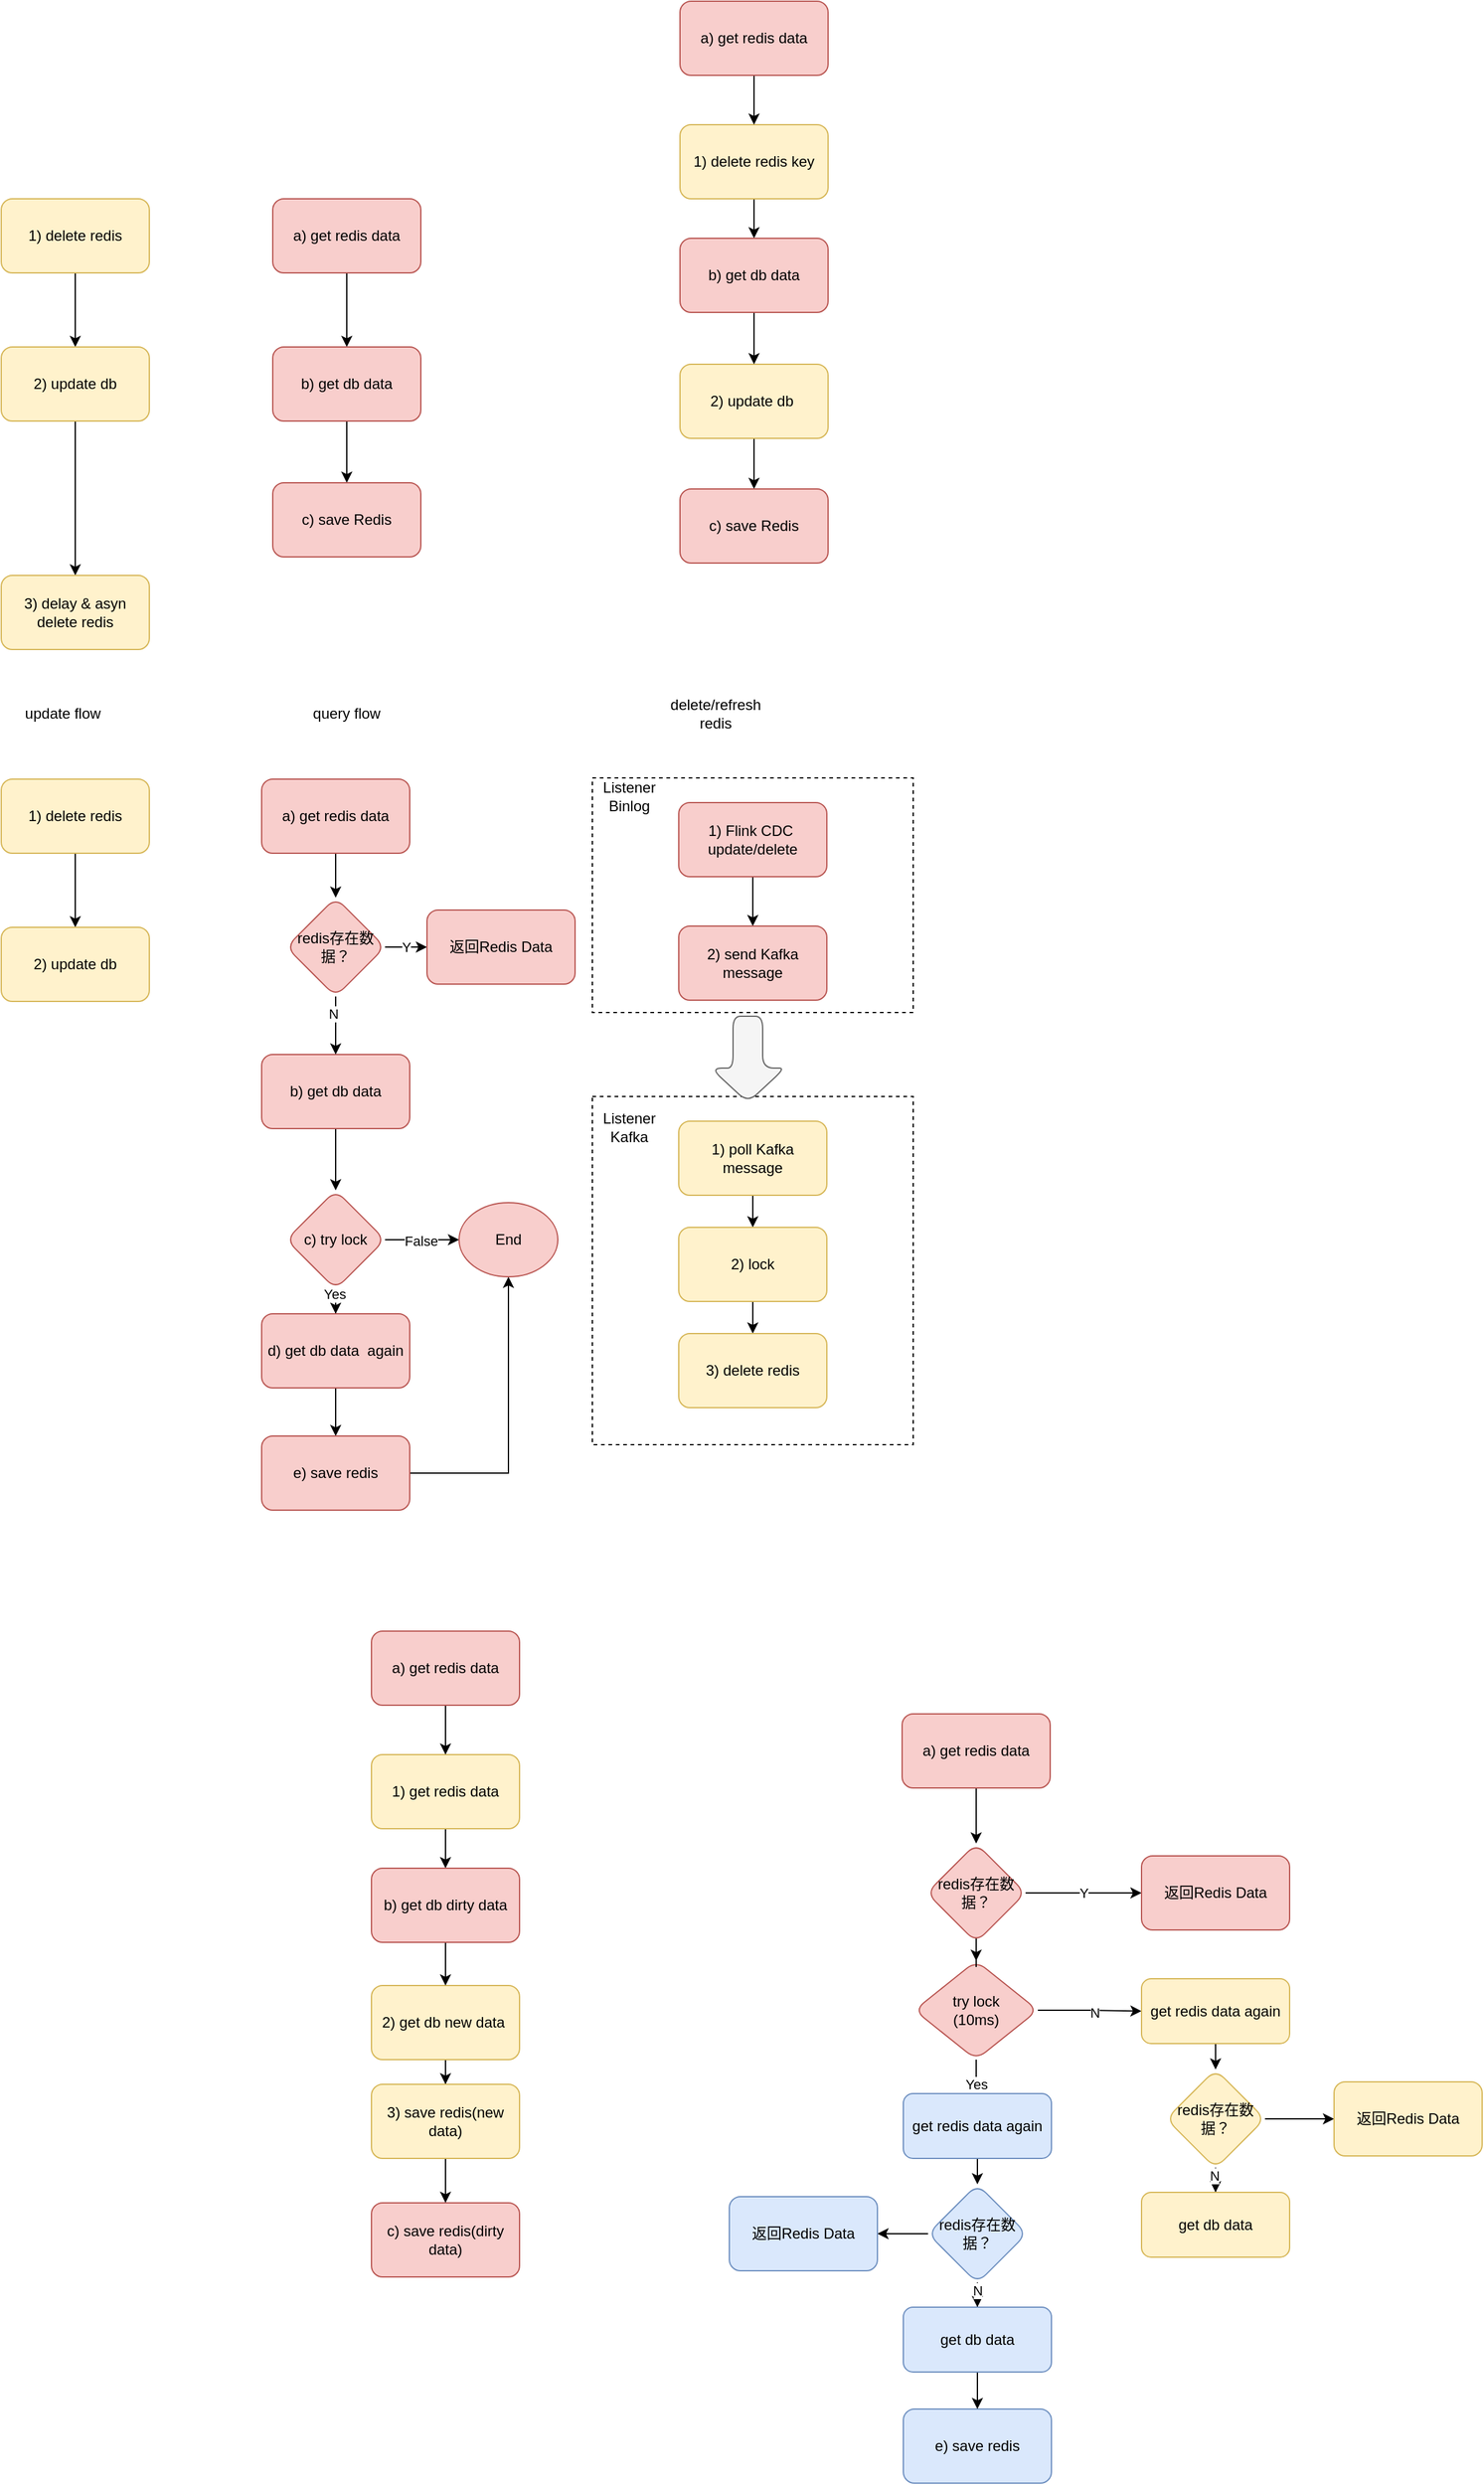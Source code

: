 <mxfile version="17.4.0" type="github">
  <diagram id="C5RBs43oDa-KdzZeNtuy" name="Page-1">
    <mxGraphModel dx="1018" dy="695" grid="1" gridSize="10" guides="1" tooltips="1" connect="1" arrows="1" fold="1" page="1" pageScale="1" pageWidth="827" pageHeight="1169" math="0" shadow="0">
      <root>
        <mxCell id="WIyWlLk6GJQsqaUBKTNV-0" />
        <mxCell id="WIyWlLk6GJQsqaUBKTNV-1" parent="WIyWlLk6GJQsqaUBKTNV-0" />
        <mxCell id="3SKgr9ZGGR313bL_Ix2e-43" value="" style="rounded=0;whiteSpace=wrap;html=1;dashed=1;" parent="WIyWlLk6GJQsqaUBKTNV-1" vertex="1">
          <mxGeometry x="539" y="947" width="260" height="282" as="geometry" />
        </mxCell>
        <mxCell id="3SKgr9ZGGR313bL_Ix2e-41" value="" style="rounded=0;whiteSpace=wrap;html=1;dashed=1;" parent="WIyWlLk6GJQsqaUBKTNV-1" vertex="1">
          <mxGeometry x="539" y="689" width="260" height="190" as="geometry" />
        </mxCell>
        <mxCell id="_LtPAlpesXOF53-wgmh3-6" value="" style="edgeStyle=orthogonalEdgeStyle;rounded=0;orthogonalLoop=1;jettySize=auto;html=1;" parent="WIyWlLk6GJQsqaUBKTNV-1" source="_LtPAlpesXOF53-wgmh3-0" target="_LtPAlpesXOF53-wgmh3-3" edge="1">
          <mxGeometry relative="1" as="geometry" />
        </mxCell>
        <mxCell id="_LtPAlpesXOF53-wgmh3-0" value="1) delete redis key" style="rounded=1;whiteSpace=wrap;html=1;fillColor=#fff2cc;strokeColor=#d6b656;" parent="WIyWlLk6GJQsqaUBKTNV-1" vertex="1">
          <mxGeometry x="610" y="160" width="120" height="60" as="geometry" />
        </mxCell>
        <mxCell id="_LtPAlpesXOF53-wgmh3-8" value="" style="edgeStyle=orthogonalEdgeStyle;rounded=0;orthogonalLoop=1;jettySize=auto;html=1;" parent="WIyWlLk6GJQsqaUBKTNV-1" source="_LtPAlpesXOF53-wgmh3-1" target="_LtPAlpesXOF53-wgmh3-4" edge="1">
          <mxGeometry relative="1" as="geometry" />
        </mxCell>
        <mxCell id="_LtPAlpesXOF53-wgmh3-1" value="2) update db&amp;nbsp;" style="rounded=1;whiteSpace=wrap;html=1;fillColor=#fff2cc;strokeColor=#d6b656;" parent="WIyWlLk6GJQsqaUBKTNV-1" vertex="1">
          <mxGeometry x="610" y="354" width="120" height="60" as="geometry" />
        </mxCell>
        <mxCell id="_LtPAlpesXOF53-wgmh3-5" style="edgeStyle=orthogonalEdgeStyle;rounded=0;orthogonalLoop=1;jettySize=auto;html=1;exitX=0.5;exitY=1;exitDx=0;exitDy=0;entryX=0.5;entryY=0;entryDx=0;entryDy=0;" parent="WIyWlLk6GJQsqaUBKTNV-1" source="_LtPAlpesXOF53-wgmh3-2" target="_LtPAlpesXOF53-wgmh3-0" edge="1">
          <mxGeometry relative="1" as="geometry" />
        </mxCell>
        <mxCell id="_LtPAlpesXOF53-wgmh3-2" value="a) get redis data" style="rounded=1;whiteSpace=wrap;html=1;fillColor=#f8cecc;strokeColor=#b85450;" parent="WIyWlLk6GJQsqaUBKTNV-1" vertex="1">
          <mxGeometry x="610" y="60" width="120" height="60" as="geometry" />
        </mxCell>
        <mxCell id="_LtPAlpesXOF53-wgmh3-7" value="" style="edgeStyle=orthogonalEdgeStyle;rounded=0;orthogonalLoop=1;jettySize=auto;html=1;" parent="WIyWlLk6GJQsqaUBKTNV-1" source="_LtPAlpesXOF53-wgmh3-3" target="_LtPAlpesXOF53-wgmh3-1" edge="1">
          <mxGeometry relative="1" as="geometry" />
        </mxCell>
        <mxCell id="_LtPAlpesXOF53-wgmh3-3" value="b) get db data" style="rounded=1;whiteSpace=wrap;html=1;fillColor=#f8cecc;strokeColor=#b85450;" parent="WIyWlLk6GJQsqaUBKTNV-1" vertex="1">
          <mxGeometry x="610" y="252" width="120" height="60" as="geometry" />
        </mxCell>
        <mxCell id="_LtPAlpesXOF53-wgmh3-4" value="c) save Redis" style="rounded=1;whiteSpace=wrap;html=1;fillColor=#f8cecc;strokeColor=#b85450;" parent="WIyWlLk6GJQsqaUBKTNV-1" vertex="1">
          <mxGeometry x="610" y="455" width="120" height="60" as="geometry" />
        </mxCell>
        <mxCell id="3SKgr9ZGGR313bL_Ix2e-7" value="" style="edgeStyle=orthogonalEdgeStyle;rounded=0;orthogonalLoop=1;jettySize=auto;html=1;" parent="WIyWlLk6GJQsqaUBKTNV-1" source="3SKgr9ZGGR313bL_Ix2e-0" target="3SKgr9ZGGR313bL_Ix2e-1" edge="1">
          <mxGeometry relative="1" as="geometry" />
        </mxCell>
        <mxCell id="3SKgr9ZGGR313bL_Ix2e-0" value="1) delete redis" style="rounded=1;whiteSpace=wrap;html=1;fillColor=#fff2cc;strokeColor=#d6b656;" parent="WIyWlLk6GJQsqaUBKTNV-1" vertex="1">
          <mxGeometry x="60" y="220" width="120" height="60" as="geometry" />
        </mxCell>
        <mxCell id="3SKgr9ZGGR313bL_Ix2e-8" style="edgeStyle=orthogonalEdgeStyle;rounded=0;orthogonalLoop=1;jettySize=auto;html=1;" parent="WIyWlLk6GJQsqaUBKTNV-1" source="3SKgr9ZGGR313bL_Ix2e-1" target="3SKgr9ZGGR313bL_Ix2e-2" edge="1">
          <mxGeometry relative="1" as="geometry" />
        </mxCell>
        <mxCell id="3SKgr9ZGGR313bL_Ix2e-1" value="2) update db" style="rounded=1;whiteSpace=wrap;html=1;fillColor=#fff2cc;strokeColor=#d6b656;" parent="WIyWlLk6GJQsqaUBKTNV-1" vertex="1">
          <mxGeometry x="60" y="340" width="120" height="60" as="geometry" />
        </mxCell>
        <mxCell id="3SKgr9ZGGR313bL_Ix2e-2" value="3) delay &amp;amp; asyn delete redis" style="rounded=1;whiteSpace=wrap;html=1;fillColor=#fff2cc;strokeColor=#d6b656;" parent="WIyWlLk6GJQsqaUBKTNV-1" vertex="1">
          <mxGeometry x="60" y="525" width="120" height="60" as="geometry" />
        </mxCell>
        <mxCell id="3SKgr9ZGGR313bL_Ix2e-9" value="" style="edgeStyle=orthogonalEdgeStyle;rounded=0;orthogonalLoop=1;jettySize=auto;html=1;" parent="WIyWlLk6GJQsqaUBKTNV-1" source="3SKgr9ZGGR313bL_Ix2e-4" target="3SKgr9ZGGR313bL_Ix2e-5" edge="1">
          <mxGeometry relative="1" as="geometry" />
        </mxCell>
        <mxCell id="3SKgr9ZGGR313bL_Ix2e-4" value="a) get redis data" style="rounded=1;whiteSpace=wrap;html=1;fillColor=#f8cecc;strokeColor=#b85450;" parent="WIyWlLk6GJQsqaUBKTNV-1" vertex="1">
          <mxGeometry x="280" y="220" width="120" height="60" as="geometry" />
        </mxCell>
        <mxCell id="3SKgr9ZGGR313bL_Ix2e-10" value="" style="edgeStyle=orthogonalEdgeStyle;rounded=0;orthogonalLoop=1;jettySize=auto;html=1;" parent="WIyWlLk6GJQsqaUBKTNV-1" source="3SKgr9ZGGR313bL_Ix2e-5" target="3SKgr9ZGGR313bL_Ix2e-6" edge="1">
          <mxGeometry relative="1" as="geometry" />
        </mxCell>
        <mxCell id="3SKgr9ZGGR313bL_Ix2e-5" value="b) get db data" style="rounded=1;whiteSpace=wrap;html=1;fillColor=#f8cecc;strokeColor=#b85450;" parent="WIyWlLk6GJQsqaUBKTNV-1" vertex="1">
          <mxGeometry x="280" y="340" width="120" height="60" as="geometry" />
        </mxCell>
        <mxCell id="3SKgr9ZGGR313bL_Ix2e-6" value="c) save Redis" style="rounded=1;whiteSpace=wrap;html=1;fillColor=#f8cecc;strokeColor=#b85450;" parent="WIyWlLk6GJQsqaUBKTNV-1" vertex="1">
          <mxGeometry x="280" y="450" width="120" height="60" as="geometry" />
        </mxCell>
        <mxCell id="3SKgr9ZGGR313bL_Ix2e-11" value="" style="edgeStyle=orthogonalEdgeStyle;rounded=0;orthogonalLoop=1;jettySize=auto;html=1;" parent="WIyWlLk6GJQsqaUBKTNV-1" source="3SKgr9ZGGR313bL_Ix2e-12" target="3SKgr9ZGGR313bL_Ix2e-13" edge="1">
          <mxGeometry relative="1" as="geometry" />
        </mxCell>
        <mxCell id="3SKgr9ZGGR313bL_Ix2e-12" value="1) delete redis" style="rounded=1;whiteSpace=wrap;html=1;fillColor=#fff2cc;strokeColor=#d6b656;" parent="WIyWlLk6GJQsqaUBKTNV-1" vertex="1">
          <mxGeometry x="60" y="690" width="120" height="60" as="geometry" />
        </mxCell>
        <mxCell id="3SKgr9ZGGR313bL_Ix2e-13" value="2) update db" style="rounded=1;whiteSpace=wrap;html=1;fillColor=#fff2cc;strokeColor=#d6b656;" parent="WIyWlLk6GJQsqaUBKTNV-1" vertex="1">
          <mxGeometry x="60" y="810" width="120" height="60" as="geometry" />
        </mxCell>
        <mxCell id="3SKgr9ZGGR313bL_Ix2e-14" value="update flow" style="text;html=1;strokeColor=none;fillColor=none;align=center;verticalAlign=middle;whiteSpace=wrap;rounded=0;" parent="WIyWlLk6GJQsqaUBKTNV-1" vertex="1">
          <mxGeometry x="70" y="622" width="80" height="30" as="geometry" />
        </mxCell>
        <mxCell id="3SKgr9ZGGR313bL_Ix2e-56" value="" style="edgeStyle=orthogonalEdgeStyle;rounded=0;orthogonalLoop=1;jettySize=auto;html=1;" parent="WIyWlLk6GJQsqaUBKTNV-1" source="3SKgr9ZGGR313bL_Ix2e-16" target="3SKgr9ZGGR313bL_Ix2e-55" edge="1">
          <mxGeometry relative="1" as="geometry" />
        </mxCell>
        <mxCell id="3SKgr9ZGGR313bL_Ix2e-16" value="a) get redis data" style="rounded=1;whiteSpace=wrap;html=1;fillColor=#f8cecc;strokeColor=#b85450;" parent="WIyWlLk6GJQsqaUBKTNV-1" vertex="1">
          <mxGeometry x="271" y="690" width="120" height="60" as="geometry" />
        </mxCell>
        <mxCell id="3SKgr9ZGGR313bL_Ix2e-21" value="" style="edgeStyle=orthogonalEdgeStyle;rounded=0;orthogonalLoop=1;jettySize=auto;html=1;" parent="WIyWlLk6GJQsqaUBKTNV-1" source="3SKgr9ZGGR313bL_Ix2e-17" target="3SKgr9ZGGR313bL_Ix2e-20" edge="1">
          <mxGeometry relative="1" as="geometry" />
        </mxCell>
        <mxCell id="3SKgr9ZGGR313bL_Ix2e-17" value="b) get db data" style="rounded=1;whiteSpace=wrap;html=1;fillColor=#f8cecc;strokeColor=#b85450;" parent="WIyWlLk6GJQsqaUBKTNV-1" vertex="1">
          <mxGeometry x="271" y="913" width="120" height="60" as="geometry" />
        </mxCell>
        <mxCell id="3SKgr9ZGGR313bL_Ix2e-23" value="" style="edgeStyle=orthogonalEdgeStyle;rounded=0;orthogonalLoop=1;jettySize=auto;html=1;" parent="WIyWlLk6GJQsqaUBKTNV-1" source="3SKgr9ZGGR313bL_Ix2e-20" target="3SKgr9ZGGR313bL_Ix2e-22" edge="1">
          <mxGeometry relative="1" as="geometry" />
        </mxCell>
        <mxCell id="3SKgr9ZGGR313bL_Ix2e-31" value="Yes" style="edgeLabel;html=1;align=center;verticalAlign=middle;resizable=0;points=[];" parent="3SKgr9ZGGR313bL_Ix2e-23" vertex="1" connectable="0">
          <mxGeometry x="0.467" y="-1" relative="1" as="geometry">
            <mxPoint as="offset" />
          </mxGeometry>
        </mxCell>
        <mxCell id="3SKgr9ZGGR313bL_Ix2e-29" value="" style="edgeStyle=orthogonalEdgeStyle;rounded=0;orthogonalLoop=1;jettySize=auto;html=1;" parent="WIyWlLk6GJQsqaUBKTNV-1" source="3SKgr9ZGGR313bL_Ix2e-20" target="3SKgr9ZGGR313bL_Ix2e-28" edge="1">
          <mxGeometry relative="1" as="geometry" />
        </mxCell>
        <mxCell id="3SKgr9ZGGR313bL_Ix2e-32" value="False" style="edgeLabel;html=1;align=center;verticalAlign=middle;resizable=0;points=[];" parent="3SKgr9ZGGR313bL_Ix2e-29" vertex="1" connectable="0">
          <mxGeometry x="-0.033" y="-1" relative="1" as="geometry">
            <mxPoint as="offset" />
          </mxGeometry>
        </mxCell>
        <mxCell id="3SKgr9ZGGR313bL_Ix2e-20" value="c) try lock" style="rhombus;whiteSpace=wrap;html=1;fillColor=#f8cecc;strokeColor=#b85450;rounded=1;" parent="WIyWlLk6GJQsqaUBKTNV-1" vertex="1">
          <mxGeometry x="291" y="1023" width="80" height="80" as="geometry" />
        </mxCell>
        <mxCell id="3SKgr9ZGGR313bL_Ix2e-25" value="" style="edgeStyle=orthogonalEdgeStyle;rounded=0;orthogonalLoop=1;jettySize=auto;html=1;" parent="WIyWlLk6GJQsqaUBKTNV-1" source="3SKgr9ZGGR313bL_Ix2e-22" target="3SKgr9ZGGR313bL_Ix2e-24" edge="1">
          <mxGeometry relative="1" as="geometry" />
        </mxCell>
        <mxCell id="3SKgr9ZGGR313bL_Ix2e-22" value="d) get db data &amp;nbsp;again" style="whiteSpace=wrap;html=1;fillColor=#f8cecc;strokeColor=#b85450;rounded=1;" parent="WIyWlLk6GJQsqaUBKTNV-1" vertex="1">
          <mxGeometry x="271" y="1123" width="120" height="60" as="geometry" />
        </mxCell>
        <mxCell id="3SKgr9ZGGR313bL_Ix2e-30" style="edgeStyle=orthogonalEdgeStyle;rounded=0;orthogonalLoop=1;jettySize=auto;html=1;exitX=1;exitY=0.5;exitDx=0;exitDy=0;entryX=0.5;entryY=1;entryDx=0;entryDy=0;" parent="WIyWlLk6GJQsqaUBKTNV-1" source="3SKgr9ZGGR313bL_Ix2e-24" target="3SKgr9ZGGR313bL_Ix2e-28" edge="1">
          <mxGeometry relative="1" as="geometry" />
        </mxCell>
        <mxCell id="3SKgr9ZGGR313bL_Ix2e-24" value="e) save redis" style="whiteSpace=wrap;html=1;fillColor=#f8cecc;strokeColor=#b85450;rounded=1;" parent="WIyWlLk6GJQsqaUBKTNV-1" vertex="1">
          <mxGeometry x="271" y="1222" width="120" height="60" as="geometry" />
        </mxCell>
        <mxCell id="3SKgr9ZGGR313bL_Ix2e-28" value="End" style="ellipse;whiteSpace=wrap;html=1;fillColor=#f8cecc;strokeColor=#b85450;rounded=1;" parent="WIyWlLk6GJQsqaUBKTNV-1" vertex="1">
          <mxGeometry x="431" y="1033" width="80" height="60" as="geometry" />
        </mxCell>
        <mxCell id="3SKgr9ZGGR313bL_Ix2e-33" value="query flow" style="text;html=1;strokeColor=none;fillColor=none;align=center;verticalAlign=middle;whiteSpace=wrap;rounded=0;" parent="WIyWlLk6GJQsqaUBKTNV-1" vertex="1">
          <mxGeometry x="300" y="622" width="80" height="30" as="geometry" />
        </mxCell>
        <mxCell id="3SKgr9ZGGR313bL_Ix2e-36" value="" style="edgeStyle=orthogonalEdgeStyle;rounded=0;orthogonalLoop=1;jettySize=auto;html=1;" parent="WIyWlLk6GJQsqaUBKTNV-1" source="3SKgr9ZGGR313bL_Ix2e-34" target="3SKgr9ZGGR313bL_Ix2e-35" edge="1">
          <mxGeometry relative="1" as="geometry" />
        </mxCell>
        <mxCell id="3SKgr9ZGGR313bL_Ix2e-34" value="1) Flink CDC&amp;nbsp;&lt;br&gt;update/delete" style="rounded=1;whiteSpace=wrap;html=1;fillColor=#f8cecc;strokeColor=#b85450;" parent="WIyWlLk6GJQsqaUBKTNV-1" vertex="1">
          <mxGeometry x="609" y="709" width="120" height="60" as="geometry" />
        </mxCell>
        <mxCell id="3SKgr9ZGGR313bL_Ix2e-35" value="2) send Kafka message" style="whiteSpace=wrap;html=1;fillColor=#f8cecc;strokeColor=#b85450;rounded=1;" parent="WIyWlLk6GJQsqaUBKTNV-1" vertex="1">
          <mxGeometry x="609" y="809" width="120" height="60" as="geometry" />
        </mxCell>
        <mxCell id="3SKgr9ZGGR313bL_Ix2e-48" value="" style="edgeStyle=orthogonalEdgeStyle;rounded=0;orthogonalLoop=1;jettySize=auto;html=1;" parent="WIyWlLk6GJQsqaUBKTNV-1" source="3SKgr9ZGGR313bL_Ix2e-37" target="3SKgr9ZGGR313bL_Ix2e-47" edge="1">
          <mxGeometry relative="1" as="geometry" />
        </mxCell>
        <mxCell id="3SKgr9ZGGR313bL_Ix2e-37" value="1) poll Kafka message" style="whiteSpace=wrap;html=1;fillColor=#fff2cc;strokeColor=#d6b656;rounded=1;" parent="WIyWlLk6GJQsqaUBKTNV-1" vertex="1">
          <mxGeometry x="609" y="967" width="120" height="60" as="geometry" />
        </mxCell>
        <mxCell id="3SKgr9ZGGR313bL_Ix2e-42" value="Listener Binlog" style="text;html=1;strokeColor=none;fillColor=none;align=center;verticalAlign=middle;whiteSpace=wrap;rounded=0;" parent="WIyWlLk6GJQsqaUBKTNV-1" vertex="1">
          <mxGeometry x="539" y="689" width="60" height="30" as="geometry" />
        </mxCell>
        <mxCell id="3SKgr9ZGGR313bL_Ix2e-44" value="Listener Kafka" style="text;html=1;strokeColor=none;fillColor=none;align=center;verticalAlign=middle;whiteSpace=wrap;rounded=0;" parent="WIyWlLk6GJQsqaUBKTNV-1" vertex="1">
          <mxGeometry x="539" y="957" width="60" height="30" as="geometry" />
        </mxCell>
        <mxCell id="3SKgr9ZGGR313bL_Ix2e-50" value="" style="edgeStyle=orthogonalEdgeStyle;rounded=0;orthogonalLoop=1;jettySize=auto;html=1;" parent="WIyWlLk6GJQsqaUBKTNV-1" source="3SKgr9ZGGR313bL_Ix2e-47" target="3SKgr9ZGGR313bL_Ix2e-49" edge="1">
          <mxGeometry relative="1" as="geometry" />
        </mxCell>
        <mxCell id="3SKgr9ZGGR313bL_Ix2e-47" value="2) lock" style="whiteSpace=wrap;html=1;fillColor=#fff2cc;strokeColor=#d6b656;rounded=1;" parent="WIyWlLk6GJQsqaUBKTNV-1" vertex="1">
          <mxGeometry x="609" y="1053" width="120" height="60" as="geometry" />
        </mxCell>
        <mxCell id="3SKgr9ZGGR313bL_Ix2e-49" value="3) delete redis" style="whiteSpace=wrap;html=1;fillColor=#fff2cc;strokeColor=#d6b656;rounded=1;" parent="WIyWlLk6GJQsqaUBKTNV-1" vertex="1">
          <mxGeometry x="609" y="1139" width="120" height="60" as="geometry" />
        </mxCell>
        <mxCell id="3SKgr9ZGGR313bL_Ix2e-51" value="delete/refresh redis" style="text;html=1;strokeColor=none;fillColor=none;align=center;verticalAlign=middle;whiteSpace=wrap;rounded=0;" parent="WIyWlLk6GJQsqaUBKTNV-1" vertex="1">
          <mxGeometry x="599" y="622" width="80" height="30" as="geometry" />
        </mxCell>
        <mxCell id="3SKgr9ZGGR313bL_Ix2e-58" value="Y" style="edgeStyle=orthogonalEdgeStyle;rounded=0;orthogonalLoop=1;jettySize=auto;html=1;" parent="WIyWlLk6GJQsqaUBKTNV-1" source="3SKgr9ZGGR313bL_Ix2e-55" target="3SKgr9ZGGR313bL_Ix2e-57" edge="1">
          <mxGeometry relative="1" as="geometry" />
        </mxCell>
        <mxCell id="3SKgr9ZGGR313bL_Ix2e-59" value="" style="edgeStyle=orthogonalEdgeStyle;rounded=0;orthogonalLoop=1;jettySize=auto;html=1;" parent="WIyWlLk6GJQsqaUBKTNV-1" source="3SKgr9ZGGR313bL_Ix2e-55" target="3SKgr9ZGGR313bL_Ix2e-17" edge="1">
          <mxGeometry relative="1" as="geometry" />
        </mxCell>
        <mxCell id="3SKgr9ZGGR313bL_Ix2e-60" value="N" style="edgeLabel;html=1;align=center;verticalAlign=middle;resizable=0;points=[];" parent="3SKgr9ZGGR313bL_Ix2e-59" vertex="1" connectable="0">
          <mxGeometry x="-0.404" y="-2" relative="1" as="geometry">
            <mxPoint as="offset" />
          </mxGeometry>
        </mxCell>
        <mxCell id="3SKgr9ZGGR313bL_Ix2e-55" value="redis存在数据？" style="rhombus;whiteSpace=wrap;html=1;fillColor=#f8cecc;strokeColor=#b85450;rounded=1;" parent="WIyWlLk6GJQsqaUBKTNV-1" vertex="1">
          <mxGeometry x="291" y="786" width="80" height="80" as="geometry" />
        </mxCell>
        <mxCell id="3SKgr9ZGGR313bL_Ix2e-57" value="返回Redis Data" style="whiteSpace=wrap;html=1;fillColor=#f8cecc;strokeColor=#b85450;rounded=1;" parent="WIyWlLk6GJQsqaUBKTNV-1" vertex="1">
          <mxGeometry x="405" y="796" width="120" height="60" as="geometry" />
        </mxCell>
        <mxCell id="c7k45tzmaXSobuCK7NMn-1" value="" style="shape=singleArrow;whiteSpace=wrap;html=1;arrowWidth=0.4;arrowSize=0.4;fillColor=#f5f5f5;strokeColor=#666666;rounded=1;rotation=90;fontColor=#333333;" parent="WIyWlLk6GJQsqaUBKTNV-1" vertex="1">
          <mxGeometry x="630" y="887" width="70" height="60" as="geometry" />
        </mxCell>
        <mxCell id="c7k45tzmaXSobuCK7NMn-7" value="" style="edgeStyle=orthogonalEdgeStyle;rounded=0;orthogonalLoop=1;jettySize=auto;html=1;" parent="WIyWlLk6GJQsqaUBKTNV-1" source="c7k45tzmaXSobuCK7NMn-8" target="c7k45tzmaXSobuCK7NMn-14" edge="1">
          <mxGeometry relative="1" as="geometry" />
        </mxCell>
        <mxCell id="c7k45tzmaXSobuCK7NMn-8" value="1) get redis data" style="rounded=1;whiteSpace=wrap;html=1;fillColor=#fff2cc;strokeColor=#d6b656;" parent="WIyWlLk6GJQsqaUBKTNV-1" vertex="1">
          <mxGeometry x="360" y="1480" width="120" height="60" as="geometry" />
        </mxCell>
        <mxCell id="c7k45tzmaXSobuCK7NMn-17" value="" style="edgeStyle=orthogonalEdgeStyle;rounded=0;orthogonalLoop=1;jettySize=auto;html=1;" parent="WIyWlLk6GJQsqaUBKTNV-1" source="c7k45tzmaXSobuCK7NMn-10" target="c7k45tzmaXSobuCK7NMn-16" edge="1">
          <mxGeometry relative="1" as="geometry" />
        </mxCell>
        <mxCell id="c7k45tzmaXSobuCK7NMn-10" value="2) get db new data&amp;nbsp;" style="rounded=1;whiteSpace=wrap;html=1;fillColor=#fff2cc;strokeColor=#d6b656;" parent="WIyWlLk6GJQsqaUBKTNV-1" vertex="1">
          <mxGeometry x="360" y="1667" width="120" height="60" as="geometry" />
        </mxCell>
        <mxCell id="c7k45tzmaXSobuCK7NMn-11" style="edgeStyle=orthogonalEdgeStyle;rounded=0;orthogonalLoop=1;jettySize=auto;html=1;exitX=0.5;exitY=1;exitDx=0;exitDy=0;entryX=0.5;entryY=0;entryDx=0;entryDy=0;" parent="WIyWlLk6GJQsqaUBKTNV-1" source="c7k45tzmaXSobuCK7NMn-12" target="c7k45tzmaXSobuCK7NMn-8" edge="1">
          <mxGeometry relative="1" as="geometry" />
        </mxCell>
        <mxCell id="c7k45tzmaXSobuCK7NMn-12" value="a) get redis data" style="rounded=1;whiteSpace=wrap;html=1;fillColor=#f8cecc;strokeColor=#b85450;" parent="WIyWlLk6GJQsqaUBKTNV-1" vertex="1">
          <mxGeometry x="360" y="1380" width="120" height="60" as="geometry" />
        </mxCell>
        <mxCell id="c7k45tzmaXSobuCK7NMn-13" value="" style="edgeStyle=orthogonalEdgeStyle;rounded=0;orthogonalLoop=1;jettySize=auto;html=1;" parent="WIyWlLk6GJQsqaUBKTNV-1" source="c7k45tzmaXSobuCK7NMn-14" target="c7k45tzmaXSobuCK7NMn-10" edge="1">
          <mxGeometry relative="1" as="geometry" />
        </mxCell>
        <mxCell id="c7k45tzmaXSobuCK7NMn-14" value="b) get db dirty data" style="rounded=1;whiteSpace=wrap;html=1;fillColor=#f8cecc;strokeColor=#b85450;" parent="WIyWlLk6GJQsqaUBKTNV-1" vertex="1">
          <mxGeometry x="360" y="1572" width="120" height="60" as="geometry" />
        </mxCell>
        <mxCell id="c7k45tzmaXSobuCK7NMn-15" value="c) save redis(dirty data)" style="rounded=1;whiteSpace=wrap;html=1;fillColor=#f8cecc;strokeColor=#b85450;" parent="WIyWlLk6GJQsqaUBKTNV-1" vertex="1">
          <mxGeometry x="360" y="1843" width="120" height="60" as="geometry" />
        </mxCell>
        <mxCell id="c7k45tzmaXSobuCK7NMn-18" value="" style="edgeStyle=orthogonalEdgeStyle;rounded=0;orthogonalLoop=1;jettySize=auto;html=1;" parent="WIyWlLk6GJQsqaUBKTNV-1" source="c7k45tzmaXSobuCK7NMn-16" target="c7k45tzmaXSobuCK7NMn-15" edge="1">
          <mxGeometry relative="1" as="geometry" />
        </mxCell>
        <mxCell id="c7k45tzmaXSobuCK7NMn-16" value="3) save redis(new data)" style="whiteSpace=wrap;html=1;fillColor=#fff2cc;strokeColor=#d6b656;rounded=1;" parent="WIyWlLk6GJQsqaUBKTNV-1" vertex="1">
          <mxGeometry x="360" y="1747" width="120" height="60" as="geometry" />
        </mxCell>
        <mxCell id="ZaeUQlYOTG9wQ9U5U9p0-0" value="" style="edgeStyle=orthogonalEdgeStyle;rounded=0;orthogonalLoop=1;jettySize=auto;html=1;" edge="1" parent="WIyWlLk6GJQsqaUBKTNV-1" source="ZaeUQlYOTG9wQ9U5U9p0-1" target="ZaeUQlYOTG9wQ9U5U9p0-17">
          <mxGeometry relative="1" as="geometry" />
        </mxCell>
        <mxCell id="ZaeUQlYOTG9wQ9U5U9p0-1" value="a) get redis data" style="rounded=1;whiteSpace=wrap;html=1;fillColor=#f8cecc;strokeColor=#b85450;" vertex="1" parent="WIyWlLk6GJQsqaUBKTNV-1">
          <mxGeometry x="790" y="1447" width="120" height="60" as="geometry" />
        </mxCell>
        <mxCell id="ZaeUQlYOTG9wQ9U5U9p0-4" value="" style="edgeStyle=orthogonalEdgeStyle;rounded=0;orthogonalLoop=1;jettySize=auto;html=1;" edge="1" parent="WIyWlLk6GJQsqaUBKTNV-1" source="ZaeUQlYOTG9wQ9U5U9p0-8" target="ZaeUQlYOTG9wQ9U5U9p0-10">
          <mxGeometry relative="1" as="geometry" />
        </mxCell>
        <mxCell id="ZaeUQlYOTG9wQ9U5U9p0-5" value="Yes" style="edgeLabel;html=1;align=center;verticalAlign=middle;resizable=0;points=[];" vertex="1" connectable="0" parent="ZaeUQlYOTG9wQ9U5U9p0-4">
          <mxGeometry x="0.467" y="-1" relative="1" as="geometry">
            <mxPoint as="offset" />
          </mxGeometry>
        </mxCell>
        <mxCell id="ZaeUQlYOTG9wQ9U5U9p0-37" value="" style="edgeStyle=orthogonalEdgeStyle;rounded=0;orthogonalLoop=1;jettySize=auto;html=1;" edge="1" parent="WIyWlLk6GJQsqaUBKTNV-1" source="ZaeUQlYOTG9wQ9U5U9p0-8" target="ZaeUQlYOTG9wQ9U5U9p0-33">
          <mxGeometry relative="1" as="geometry" />
        </mxCell>
        <mxCell id="ZaeUQlYOTG9wQ9U5U9p0-46" value="N" style="edgeLabel;html=1;align=center;verticalAlign=middle;resizable=0;points=[];" vertex="1" connectable="0" parent="ZaeUQlYOTG9wQ9U5U9p0-37">
          <mxGeometry x="0.08" y="-1" relative="1" as="geometry">
            <mxPoint as="offset" />
          </mxGeometry>
        </mxCell>
        <mxCell id="ZaeUQlYOTG9wQ9U5U9p0-8" value="try lock&lt;br&gt;(10ms)" style="rhombus;whiteSpace=wrap;html=1;fillColor=#f8cecc;strokeColor=#b85450;rounded=1;" vertex="1" parent="WIyWlLk6GJQsqaUBKTNV-1">
          <mxGeometry x="800" y="1647" width="100" height="80" as="geometry" />
        </mxCell>
        <mxCell id="ZaeUQlYOTG9wQ9U5U9p0-24" value="" style="edgeStyle=orthogonalEdgeStyle;rounded=0;orthogonalLoop=1;jettySize=auto;html=1;" edge="1" parent="WIyWlLk6GJQsqaUBKTNV-1" source="ZaeUQlYOTG9wQ9U5U9p0-10" target="ZaeUQlYOTG9wQ9U5U9p0-22">
          <mxGeometry relative="1" as="geometry" />
        </mxCell>
        <mxCell id="ZaeUQlYOTG9wQ9U5U9p0-10" value="get redis data again" style="whiteSpace=wrap;html=1;fillColor=#dae8fc;strokeColor=#6c8ebf;rounded=1;" vertex="1" parent="WIyWlLk6GJQsqaUBKTNV-1">
          <mxGeometry x="791" y="1754.5" width="120" height="52.5" as="geometry" />
        </mxCell>
        <mxCell id="ZaeUQlYOTG9wQ9U5U9p0-12" value="e) save redis" style="whiteSpace=wrap;html=1;fillColor=#dae8fc;strokeColor=#6c8ebf;rounded=1;" vertex="1" parent="WIyWlLk6GJQsqaUBKTNV-1">
          <mxGeometry x="791" y="2010" width="120" height="60" as="geometry" />
        </mxCell>
        <mxCell id="ZaeUQlYOTG9wQ9U5U9p0-14" value="Y" style="edgeStyle=orthogonalEdgeStyle;rounded=0;orthogonalLoop=1;jettySize=auto;html=1;" edge="1" parent="WIyWlLk6GJQsqaUBKTNV-1" source="ZaeUQlYOTG9wQ9U5U9p0-17" target="ZaeUQlYOTG9wQ9U5U9p0-18">
          <mxGeometry relative="1" as="geometry" />
        </mxCell>
        <mxCell id="ZaeUQlYOTG9wQ9U5U9p0-30" value="" style="edgeStyle=orthogonalEdgeStyle;rounded=0;orthogonalLoop=1;jettySize=auto;html=1;" edge="1" parent="WIyWlLk6GJQsqaUBKTNV-1" source="ZaeUQlYOTG9wQ9U5U9p0-17" target="ZaeUQlYOTG9wQ9U5U9p0-8">
          <mxGeometry relative="1" as="geometry" />
        </mxCell>
        <mxCell id="ZaeUQlYOTG9wQ9U5U9p0-17" value="redis存在数据？" style="rhombus;whiteSpace=wrap;html=1;fillColor=#f8cecc;strokeColor=#b85450;rounded=1;" vertex="1" parent="WIyWlLk6GJQsqaUBKTNV-1">
          <mxGeometry x="810" y="1552" width="80" height="80" as="geometry" />
        </mxCell>
        <mxCell id="ZaeUQlYOTG9wQ9U5U9p0-18" value="返回Redis Data" style="whiteSpace=wrap;html=1;fillColor=#f8cecc;strokeColor=#b85450;rounded=1;" vertex="1" parent="WIyWlLk6GJQsqaUBKTNV-1">
          <mxGeometry x="984" y="1562" width="120" height="60" as="geometry" />
        </mxCell>
        <mxCell id="ZaeUQlYOTG9wQ9U5U9p0-28" value="" style="edgeStyle=orthogonalEdgeStyle;rounded=0;orthogonalLoop=1;jettySize=auto;html=1;" edge="1" parent="WIyWlLk6GJQsqaUBKTNV-1" source="ZaeUQlYOTG9wQ9U5U9p0-22" target="ZaeUQlYOTG9wQ9U5U9p0-27">
          <mxGeometry relative="1" as="geometry" />
        </mxCell>
        <mxCell id="ZaeUQlYOTG9wQ9U5U9p0-40" value="N" style="edgeLabel;html=1;align=center;verticalAlign=middle;resizable=0;points=[];" vertex="1" connectable="0" parent="ZaeUQlYOTG9wQ9U5U9p0-28">
          <mxGeometry x="0.554" relative="1" as="geometry">
            <mxPoint as="offset" />
          </mxGeometry>
        </mxCell>
        <mxCell id="ZaeUQlYOTG9wQ9U5U9p0-45" value="" style="edgeStyle=orthogonalEdgeStyle;rounded=0;orthogonalLoop=1;jettySize=auto;html=1;" edge="1" parent="WIyWlLk6GJQsqaUBKTNV-1" source="ZaeUQlYOTG9wQ9U5U9p0-22" target="ZaeUQlYOTG9wQ9U5U9p0-44">
          <mxGeometry relative="1" as="geometry" />
        </mxCell>
        <mxCell id="ZaeUQlYOTG9wQ9U5U9p0-22" value="redis存在数据？" style="rhombus;whiteSpace=wrap;html=1;fillColor=#dae8fc;strokeColor=#6c8ebf;rounded=1;" vertex="1" parent="WIyWlLk6GJQsqaUBKTNV-1">
          <mxGeometry x="811" y="1828" width="80" height="80" as="geometry" />
        </mxCell>
        <mxCell id="ZaeUQlYOTG9wQ9U5U9p0-29" value="" style="edgeStyle=orthogonalEdgeStyle;rounded=0;orthogonalLoop=1;jettySize=auto;html=1;" edge="1" parent="WIyWlLk6GJQsqaUBKTNV-1" source="ZaeUQlYOTG9wQ9U5U9p0-27" target="ZaeUQlYOTG9wQ9U5U9p0-12">
          <mxGeometry relative="1" as="geometry" />
        </mxCell>
        <mxCell id="ZaeUQlYOTG9wQ9U5U9p0-27" value="get db data" style="whiteSpace=wrap;html=1;fillColor=#dae8fc;strokeColor=#6c8ebf;rounded=1;" vertex="1" parent="WIyWlLk6GJQsqaUBKTNV-1">
          <mxGeometry x="791" y="1927.5" width="120" height="52.5" as="geometry" />
        </mxCell>
        <mxCell id="ZaeUQlYOTG9wQ9U5U9p0-32" value="" style="edgeStyle=orthogonalEdgeStyle;rounded=0;orthogonalLoop=1;jettySize=auto;html=1;" edge="1" parent="WIyWlLk6GJQsqaUBKTNV-1" source="ZaeUQlYOTG9wQ9U5U9p0-33" target="ZaeUQlYOTG9wQ9U5U9p0-35">
          <mxGeometry relative="1" as="geometry" />
        </mxCell>
        <mxCell id="ZaeUQlYOTG9wQ9U5U9p0-33" value="get redis data again" style="whiteSpace=wrap;html=1;fillColor=#fff2cc;strokeColor=#d6b656;rounded=1;" vertex="1" parent="WIyWlLk6GJQsqaUBKTNV-1">
          <mxGeometry x="984" y="1661.5" width="120" height="52.5" as="geometry" />
        </mxCell>
        <mxCell id="ZaeUQlYOTG9wQ9U5U9p0-34" value="" style="edgeStyle=orthogonalEdgeStyle;rounded=0;orthogonalLoop=1;jettySize=auto;html=1;" edge="1" parent="WIyWlLk6GJQsqaUBKTNV-1" source="ZaeUQlYOTG9wQ9U5U9p0-35" target="ZaeUQlYOTG9wQ9U5U9p0-36">
          <mxGeometry relative="1" as="geometry" />
        </mxCell>
        <mxCell id="ZaeUQlYOTG9wQ9U5U9p0-41" value="N" style="edgeLabel;html=1;align=center;verticalAlign=middle;resizable=0;points=[];" vertex="1" connectable="0" parent="ZaeUQlYOTG9wQ9U5U9p0-34">
          <mxGeometry x="0.554" y="-1" relative="1" as="geometry">
            <mxPoint as="offset" />
          </mxGeometry>
        </mxCell>
        <mxCell id="ZaeUQlYOTG9wQ9U5U9p0-47" value="" style="edgeStyle=orthogonalEdgeStyle;rounded=0;orthogonalLoop=1;jettySize=auto;html=1;" edge="1" parent="WIyWlLk6GJQsqaUBKTNV-1" source="ZaeUQlYOTG9wQ9U5U9p0-35" target="ZaeUQlYOTG9wQ9U5U9p0-42">
          <mxGeometry relative="1" as="geometry" />
        </mxCell>
        <mxCell id="ZaeUQlYOTG9wQ9U5U9p0-35" value="redis存在数据？" style="rhombus;whiteSpace=wrap;html=1;fillColor=#fff2cc;strokeColor=#d6b656;rounded=1;" vertex="1" parent="WIyWlLk6GJQsqaUBKTNV-1">
          <mxGeometry x="1004" y="1735" width="80" height="80" as="geometry" />
        </mxCell>
        <mxCell id="ZaeUQlYOTG9wQ9U5U9p0-36" value="get db data" style="whiteSpace=wrap;html=1;fillColor=#fff2cc;strokeColor=#d6b656;rounded=1;" vertex="1" parent="WIyWlLk6GJQsqaUBKTNV-1">
          <mxGeometry x="984" y="1834.5" width="120" height="52.5" as="geometry" />
        </mxCell>
        <mxCell id="ZaeUQlYOTG9wQ9U5U9p0-42" value="返回Redis Data" style="whiteSpace=wrap;html=1;fillColor=#fff2cc;strokeColor=#d6b656;rounded=1;" vertex="1" parent="WIyWlLk6GJQsqaUBKTNV-1">
          <mxGeometry x="1140" y="1745" width="120" height="60" as="geometry" />
        </mxCell>
        <mxCell id="ZaeUQlYOTG9wQ9U5U9p0-44" value="返回Redis Data" style="whiteSpace=wrap;html=1;fillColor=#dae8fc;strokeColor=#6c8ebf;rounded=1;" vertex="1" parent="WIyWlLk6GJQsqaUBKTNV-1">
          <mxGeometry x="650" y="1838" width="120" height="60" as="geometry" />
        </mxCell>
      </root>
    </mxGraphModel>
  </diagram>
</mxfile>

